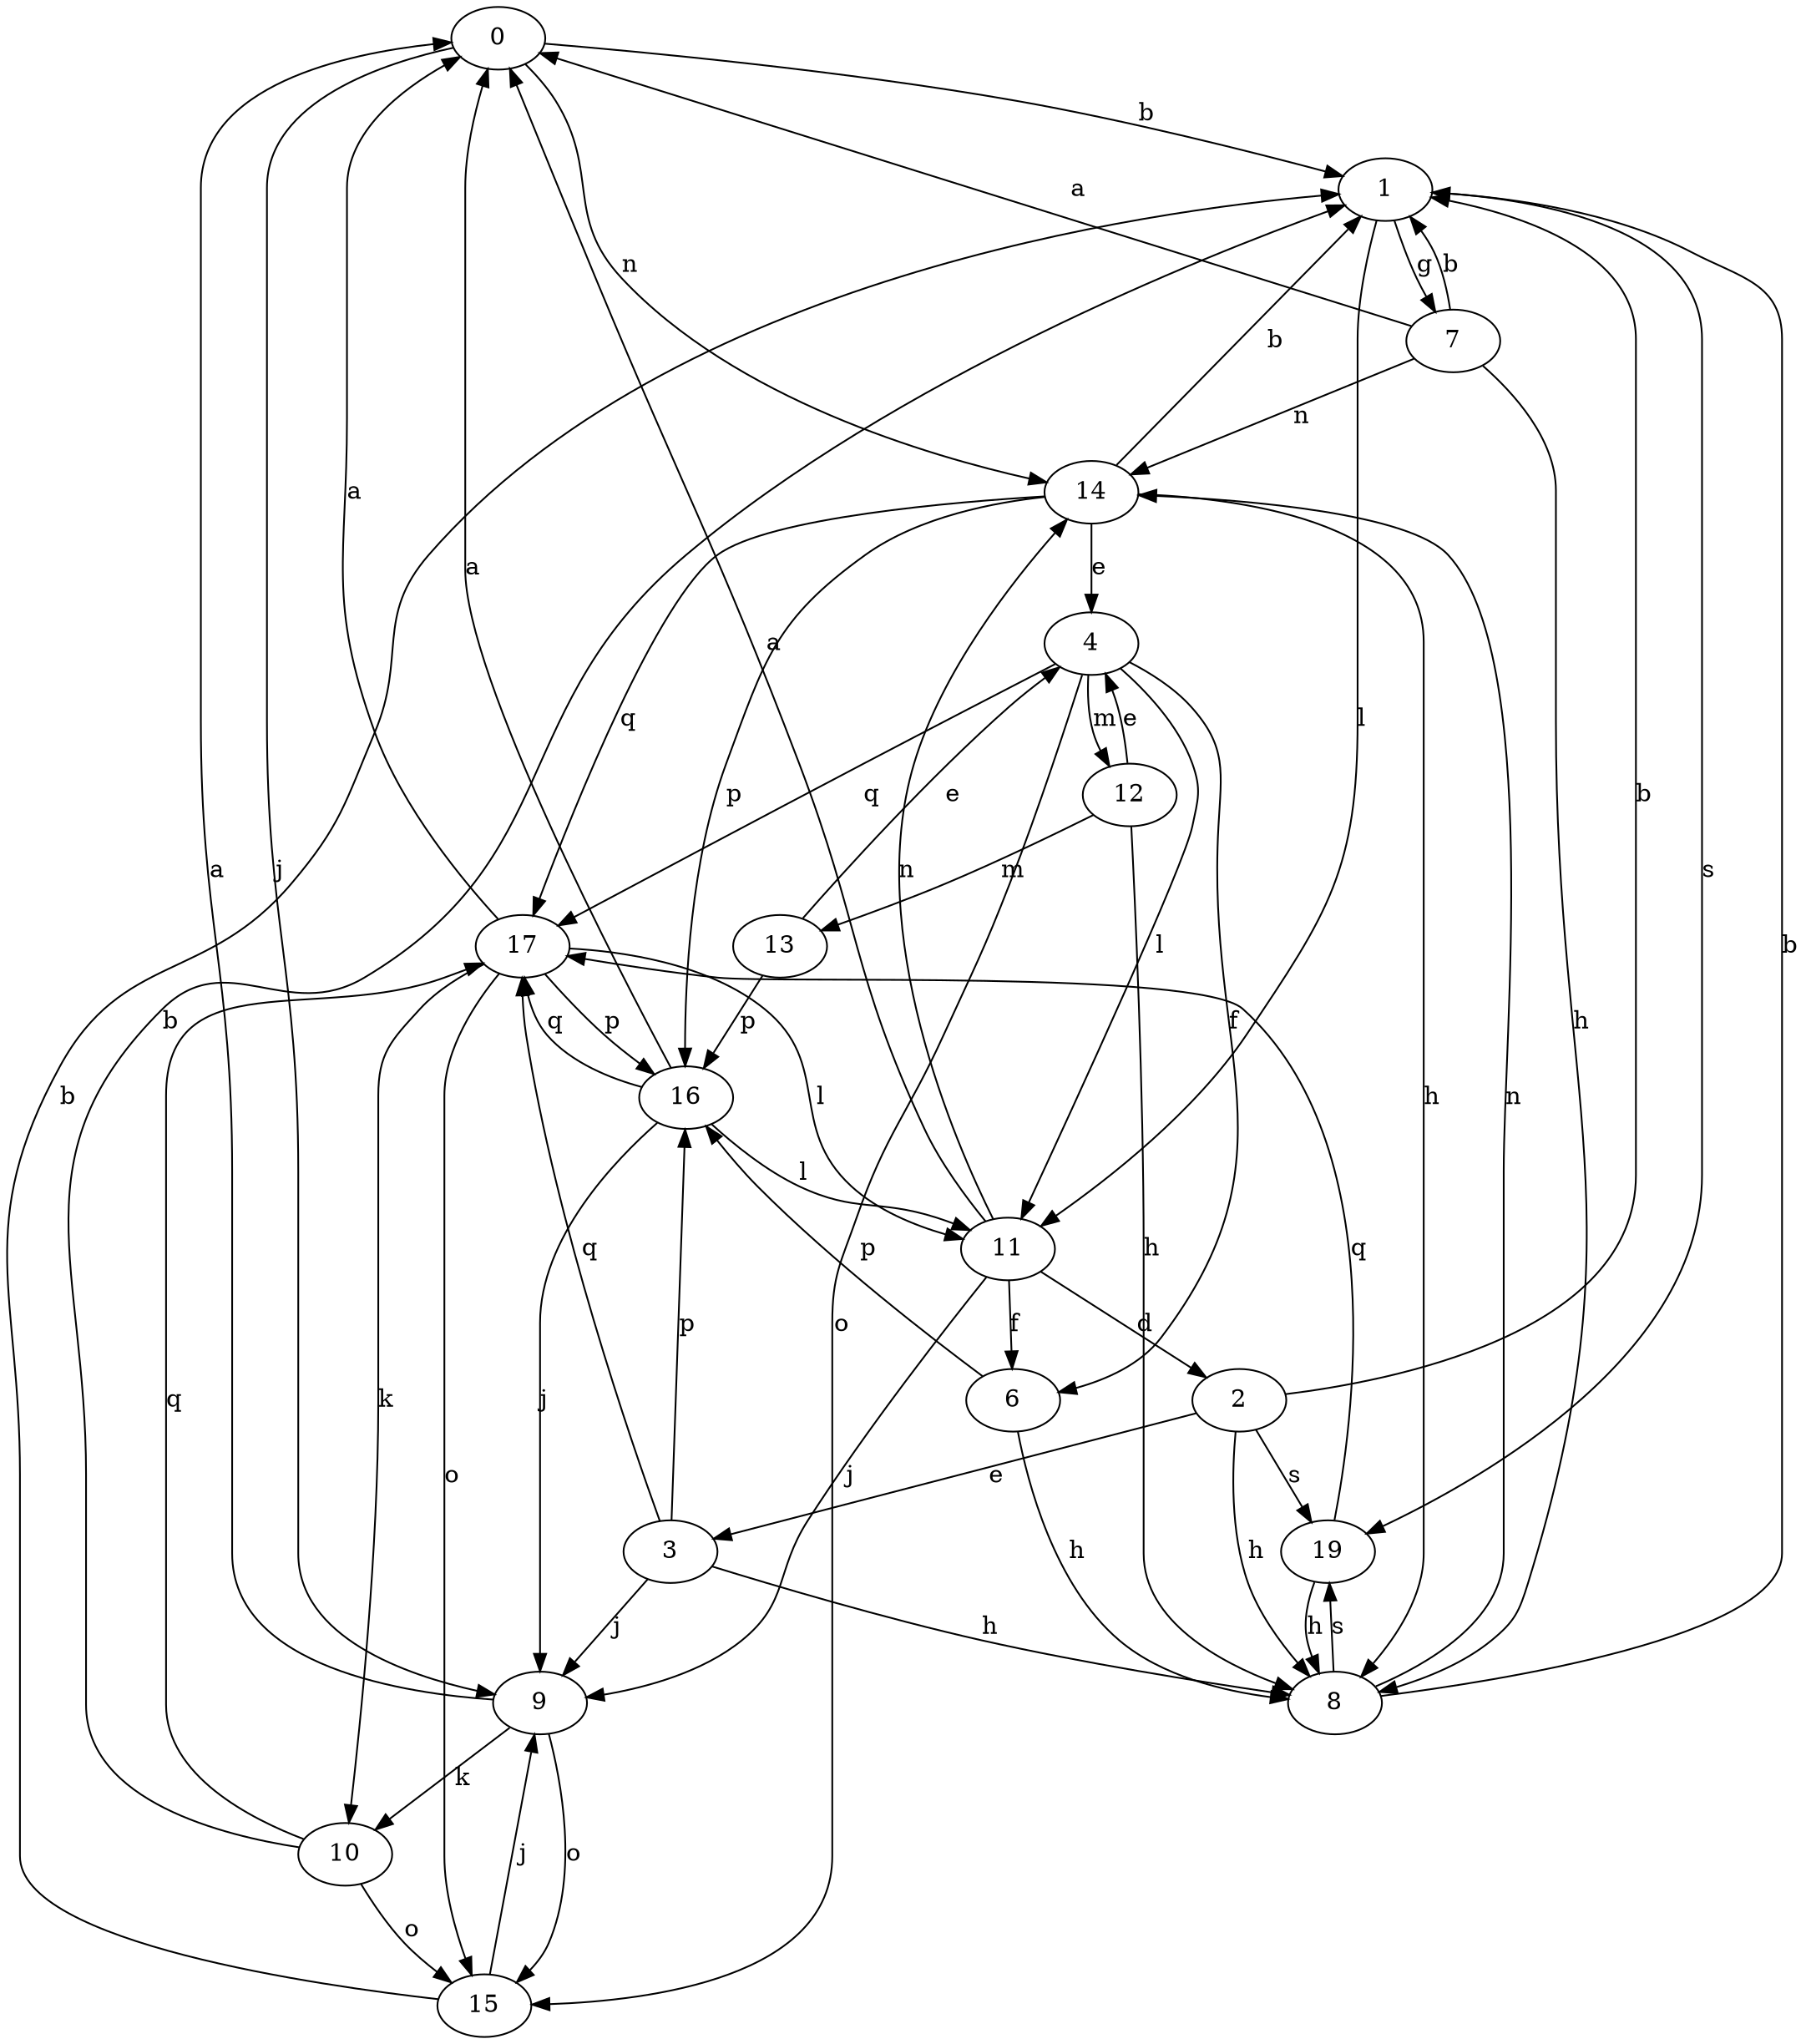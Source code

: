 strict digraph  {
0;
1;
2;
3;
4;
6;
7;
8;
9;
10;
11;
12;
13;
14;
15;
16;
17;
19;
0 -> 1  [label=b];
0 -> 9  [label=j];
0 -> 14  [label=n];
1 -> 7  [label=g];
1 -> 11  [label=l];
1 -> 19  [label=s];
2 -> 1  [label=b];
2 -> 3  [label=e];
2 -> 8  [label=h];
2 -> 19  [label=s];
3 -> 8  [label=h];
3 -> 9  [label=j];
3 -> 16  [label=p];
3 -> 17  [label=q];
4 -> 6  [label=f];
4 -> 11  [label=l];
4 -> 12  [label=m];
4 -> 15  [label=o];
4 -> 17  [label=q];
6 -> 8  [label=h];
6 -> 16  [label=p];
7 -> 0  [label=a];
7 -> 1  [label=b];
7 -> 8  [label=h];
7 -> 14  [label=n];
8 -> 1  [label=b];
8 -> 14  [label=n];
8 -> 19  [label=s];
9 -> 0  [label=a];
9 -> 10  [label=k];
9 -> 15  [label=o];
10 -> 1  [label=b];
10 -> 15  [label=o];
10 -> 17  [label=q];
11 -> 0  [label=a];
11 -> 2  [label=d];
11 -> 6  [label=f];
11 -> 9  [label=j];
11 -> 14  [label=n];
12 -> 4  [label=e];
12 -> 8  [label=h];
12 -> 13  [label=m];
13 -> 4  [label=e];
13 -> 16  [label=p];
14 -> 1  [label=b];
14 -> 4  [label=e];
14 -> 8  [label=h];
14 -> 16  [label=p];
14 -> 17  [label=q];
15 -> 1  [label=b];
15 -> 9  [label=j];
16 -> 0  [label=a];
16 -> 9  [label=j];
16 -> 11  [label=l];
16 -> 17  [label=q];
17 -> 0  [label=a];
17 -> 10  [label=k];
17 -> 11  [label=l];
17 -> 15  [label=o];
17 -> 16  [label=p];
19 -> 8  [label=h];
19 -> 17  [label=q];
}
